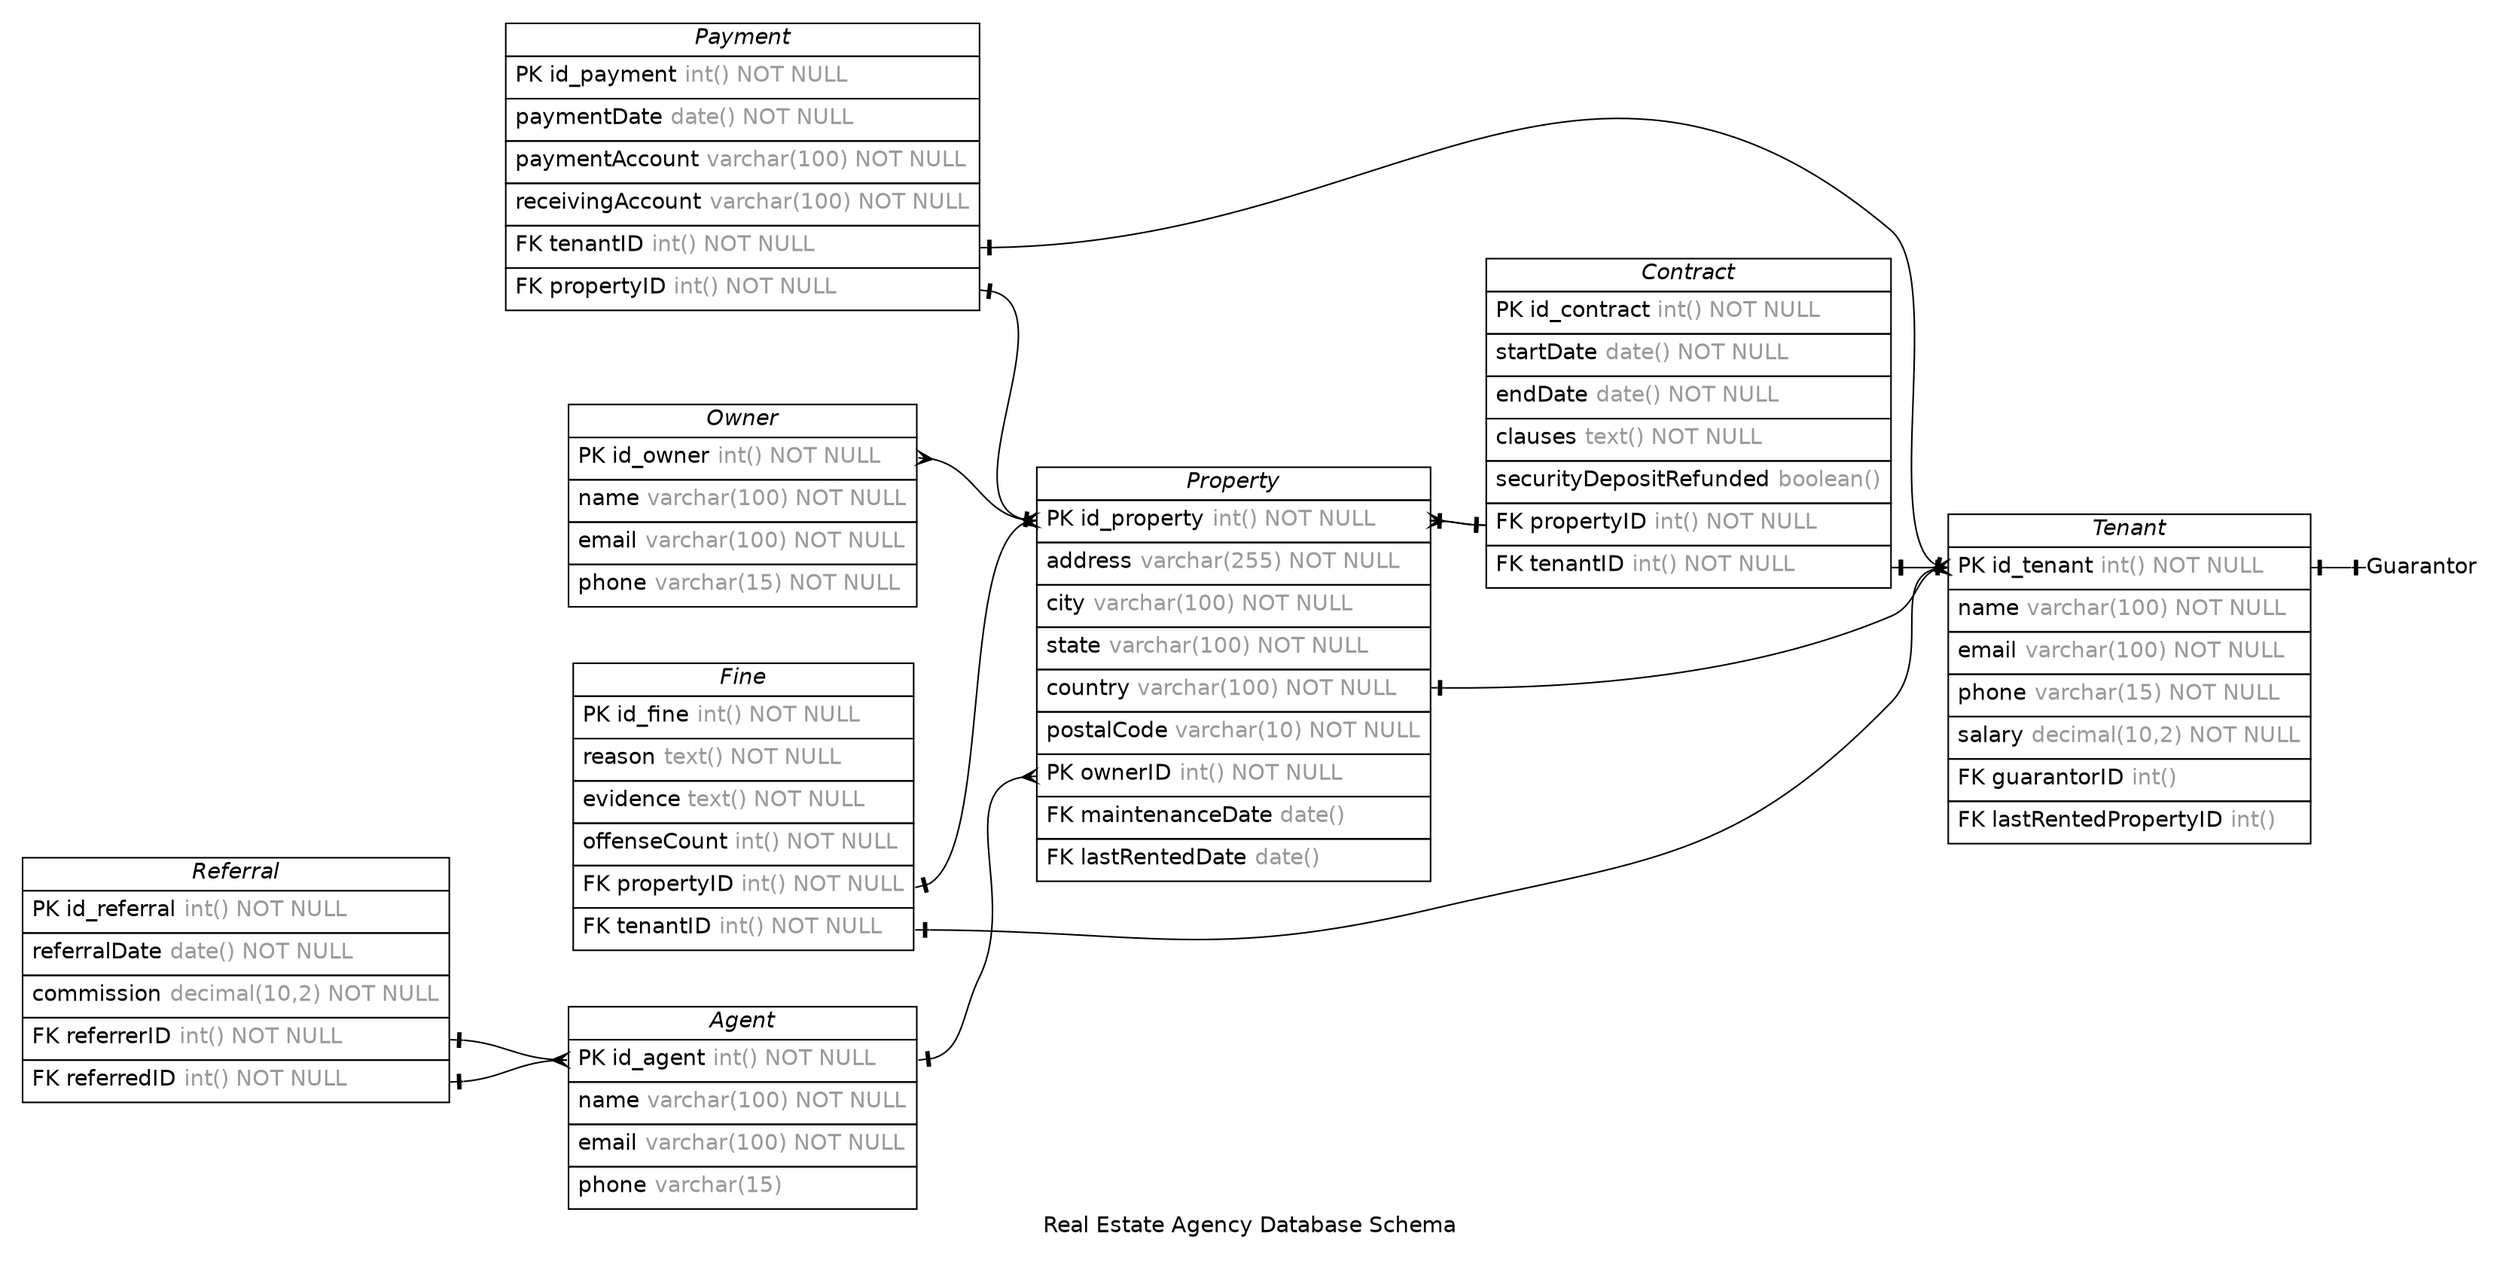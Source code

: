 /* created with ERDot < https://github.com/ehne/ERDot > */
digraph G {
    graph [
        nodesep=0.5;
        rankdir="LR";
        concentrate=true;
        splines="spline";
        fontname="Helvetica";
        pad="0.2,0.2",
        label="Real Estate Agency Database Schema",
        
    ];
    
    node [shape=plain, fontname="Helvetica"];
    edge [
        dir=both,
        fontsize=12,
        arrowsize=0.9,
        penwidth=1.0,
        labelangle=32,
        labeldistance=1.8,
        fontname="Helvetica"
    ];
    
    "Agent" [ label=<
        <table border="0" cellborder="1" cellspacing="0" >
        <tr><td><i>Agent</i></td></tr>
        <tr><td port="id_agent" align="left" cellpadding="5">PK id_agent <font color="grey60">int() NOT NULL</font></td></tr>
        <tr><td port="name" align="left" cellpadding="5">name <font color="grey60">varchar(100) NOT NULL</font></td></tr>
        <tr><td port="email" align="left" cellpadding="5">email <font color="grey60">varchar(100) NOT NULL</font></td></tr>
        <tr><td port="phone" align="left" cellpadding="5">phone <font color="grey60">varchar(15)</font></td></tr>
    </table>>];
    "Tenant" [ label=<
        <table border="0" cellborder="1" cellspacing="0" >
        <tr><td><i>Tenant</i></td></tr>
        <tr><td port="id_tenant" align="left" cellpadding="5">PK id_tenant <font color="grey60">int() NOT NULL</font></td></tr>
        <tr><td port="name" align="left" cellpadding="5">name <font color="grey60">varchar(100) NOT NULL</font></td></tr>
        <tr><td port="email" align="left" cellpadding="5">email <font color="grey60">varchar(100) NOT NULL</font></td></tr>
        <tr><td port="phone" align="left" cellpadding="5">phone <font color="grey60">varchar(15) NOT NULL</font></td></tr>
        <tr><td port="salary" align="left" cellpadding="5">salary <font color="grey60">decimal(10,2) NOT NULL</font></td></tr>
        <tr><td port="guarantorID" align="left" cellpadding="5">FK guarantorID <font color="grey60">int()</font></td></tr>
        <tr><td port="lastRentedPropertyID" align="left" cellpadding="5">FK lastRentedPropertyID <font color="grey60">int()</font></td></tr>
    </table>>];
    "Property" [ label=<
        <table border="0" cellborder="1" cellspacing="0" >
        <tr><td><i>Property</i></td></tr>
        <tr><td port="id_property" align="left" cellpadding="5">PK id_property <font color="grey60">int() NOT NULL</font></td></tr>
        <tr><td port="address" align="left" cellpadding="5">address <font color="grey60">varchar(255) NOT NULL</font></td></tr>
        <tr><td port="city" align="left" cellpadding="5">city <font color="grey60">varchar(100) NOT NULL</font></td></tr>
        <tr><td port="state" align="left" cellpadding="5">state <font color="grey60">varchar(100) NOT NULL</font></td></tr>
        <tr><td port="country" align="left" cellpadding="5">country <font color="grey60">varchar(100) NOT NULL</font></td></tr>
        <tr><td port="postalCode" align="left" cellpadding="5">postalCode <font color="grey60">varchar(10) NOT NULL</font></td></tr>
        <tr><td port="ownerID" align="left" cellpadding="5">PK ownerID <font color="grey60">int() NOT NULL</font></td></tr>
        <tr><td port="maintenanceDate" align="left" cellpadding="5">FK maintenanceDate <font color="grey60">date()</font></td></tr>
        <tr><td port="lastRentedDate" align="left" cellpadding="5">FK lastRentedDate <font color="grey60">date()</font></td></tr>
    </table>>];
    "Owner" [ label=<
        <table border="0" cellborder="1" cellspacing="0" >
        <tr><td><i>Owner</i></td></tr>
        <tr><td port="id_owner" align="left" cellpadding="5">PK id_owner <font color="grey60">int() NOT NULL</font></td></tr>
        <tr><td port="name" align="left" cellpadding="5">name <font color="grey60">varchar(100) NOT NULL</font></td></tr>
        <tr><td port="email" align="left" cellpadding="5">email <font color="grey60">varchar(100) NOT NULL</font></td></tr>
        <tr><td port="phone" align="left" cellpadding="5">phone <font color="grey60">varchar(15) NOT NULL</font></td></tr>
    </table>>];
    "Payment" [ label=<
        <table border="0" cellborder="1" cellspacing="0" >
        <tr><td><i>Payment</i></td></tr>
        <tr><td port="id_payment" align="left" cellpadding="5">PK id_payment <font color="grey60">int() NOT NULL</font></td></tr>
        <tr><td port="paymentDate" align="left" cellpadding="5">paymentDate <font color="grey60">date() NOT NULL</font></td></tr>
        <tr><td port="paymentAccount" align="left" cellpadding="5">paymentAccount <font color="grey60">varchar(100) NOT NULL</font></td></tr>
        <tr><td port="receivingAccount" align="left" cellpadding="5">receivingAccount <font color="grey60">varchar(100) NOT NULL</font></td></tr>
        <tr><td port="tenantID" align="left" cellpadding="5">FK tenantID <font color="grey60">int() NOT NULL</font></td></tr>
        <tr><td port="propertyID" align="left" cellpadding="5">FK propertyID <font color="grey60">int() NOT NULL</font></td></tr>
    </table>>];
    "Contract" [ label=<
        <table border="0" cellborder="1" cellspacing="0" >
        <tr><td><i>Contract</i></td></tr>
        <tr><td port="id_contract" align="left" cellpadding="5">PK id_contract <font color="grey60">int() NOT NULL</font></td></tr>
        <tr><td port="startDate" align="left" cellpadding="5">startDate <font color="grey60">date() NOT NULL</font></td></tr>
        <tr><td port="endDate" align="left" cellpadding="5">endDate <font color="grey60">date() NOT NULL</font></td></tr>
        <tr><td port="clauses" align="left" cellpadding="5">clauses <font color="grey60">text() NOT NULL</font></td></tr>
        <tr><td port="securityDepositRefunded" align="left" cellpadding="5">securityDepositRefunded <font color="grey60">boolean()</font></td></tr>
        <tr><td port="propertyID" align="left" cellpadding="5">FK propertyID <font color="grey60">int() NOT NULL</font></td></tr>
        <tr><td port="tenantID" align="left" cellpadding="5">FK tenantID <font color="grey60">int() NOT NULL</font></td></tr>
    </table>>];
    "Referral" [ label=<
        <table border="0" cellborder="1" cellspacing="0" >
        <tr><td><i>Referral</i></td></tr>
        <tr><td port="id_referral" align="left" cellpadding="5">PK id_referral <font color="grey60">int() NOT NULL</font></td></tr>
        <tr><td port="referralDate" align="left" cellpadding="5">referralDate <font color="grey60">date() NOT NULL</font></td></tr>
        <tr><td port="commission" align="left" cellpadding="5">commission <font color="grey60">decimal(10,2) NOT NULL</font></td></tr>
        <tr><td port="referrerID" align="left" cellpadding="5">FK referrerID <font color="grey60">int() NOT NULL</font></td></tr>
        <tr><td port="referredID" align="left" cellpadding="5">FK referredID <font color="grey60">int() NOT NULL</font></td></tr>
    </table>>];
    "Fine" [ label=<
        <table border="0" cellborder="1" cellspacing="0" >
        <tr><td><i>Fine</i></td></tr>
        <tr><td port="id_fine" align="left" cellpadding="5">PK id_fine <font color="grey60">int() NOT NULL</font></td></tr>
        <tr><td port="reason" align="left" cellpadding="5">reason <font color="grey60">text() NOT NULL</font></td></tr>
        <tr><td port="evidence" align="left" cellpadding="5">evidence <font color="grey60">text() NOT NULL</font></td></tr>
        <tr><td port="offenseCount" align="left" cellpadding="5">offenseCount <font color="grey60">int() NOT NULL</font></td></tr>
        <tr><td port="propertyID" align="left" cellpadding="5">FK propertyID <font color="grey60">int() NOT NULL</font></td></tr>
        <tr><td port="tenantID" align="left" cellpadding="5">FK tenantID <font color="grey60">int() NOT NULL</font></td></tr>
    </table>>];

    
    "Agent":"id_agent"->"Property":"ownerID" [
        arrowhead=ocrow,

        arrowtail=noneotee,
    ];

    
    "Owner":"id_owner"->"Property":"id_property" [
        arrowhead=ocrow,

        arrowtail=ocrow,
    ];

    
    "Tenant":"id_tenant"->"Contract":"tenantID" [
        arrowhead=noneotee,

        arrowtail=ocrow,
    ];

    
    "Tenant":"id_tenant"->"Property":"lastRentedPropertyID" [
        arrowhead=noneotee,

        arrowtail=ocrow,
    ];

    
    "Property":"id_property"->"Contract":"propertyID" [
        arrowhead=noneotee,

        arrowtail=ocrow,
    ];

    
    "Tenant":"id_tenant"->"Guarantor":"id_guarantor" [
        arrowhead=noneotee,

        arrowtail=noneotee,
    ];

    
    "Payment":"tenantID"->"Tenant":"id_tenant" [
        arrowhead=noneotee,

        arrowtail=noneotee,
    ];

    
    "Payment":"propertyID"->"Property":"id_property" [
        arrowhead=noneotee,

        arrowtail=noneotee,
    ];

    
    "Contract":"propertyID"->"Property":"id_property" [
        arrowhead=noneotee,

        arrowtail=noneotee,
    ];

    
    "Contract":"tenantID"->"Tenant":"id_tenant" [
        arrowhead=noneotee,

        arrowtail=noneotee,
    ];

    
    "Referral":"referrerID"->"Agent":"id_agent" [
        arrowhead=ocrow,

        arrowtail=noneotee,
    ];

    
    "Referral":"referredID"->"Agent":"id_agent" [
        arrowhead=ocrow,

        arrowtail=noneotee,
    ];

    
    "Fine":"propertyID"->"Property":"id_property" [
        arrowhead=ocrow,

        arrowtail=noneotee,
    ];

    
    "Fine":"tenantID"->"Tenant":"id_tenant" [
        arrowhead=ocrow,

        arrowtail=noneotee,
    ];
}
